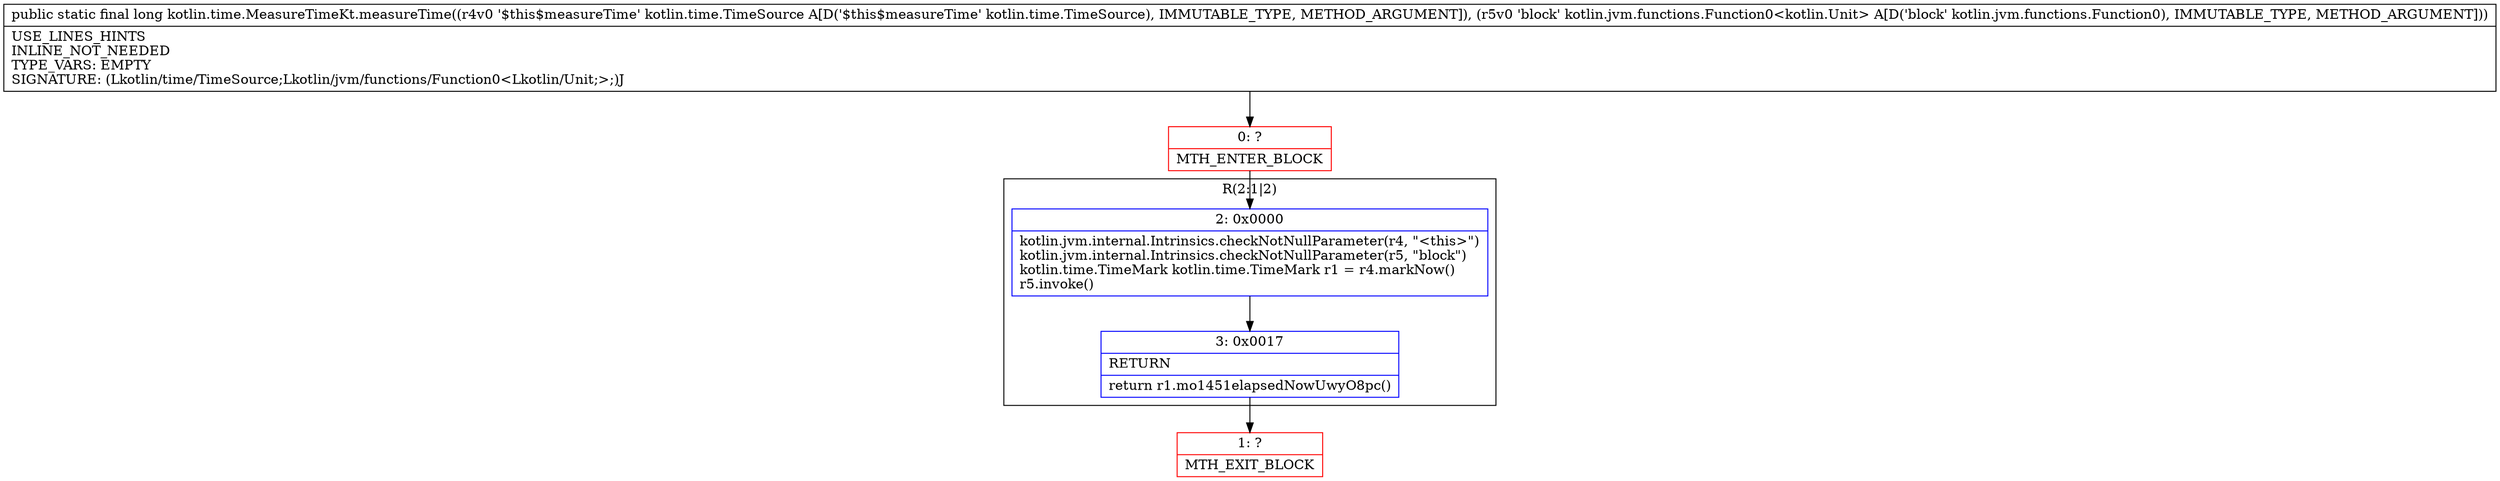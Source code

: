 digraph "CFG forkotlin.time.MeasureTimeKt.measureTime(Lkotlin\/time\/TimeSource;Lkotlin\/jvm\/functions\/Function0;)J" {
subgraph cluster_Region_787367865 {
label = "R(2:1|2)";
node [shape=record,color=blue];
Node_2 [shape=record,label="{2\:\ 0x0000|kotlin.jvm.internal.Intrinsics.checkNotNullParameter(r4, \"\<this\>\")\lkotlin.jvm.internal.Intrinsics.checkNotNullParameter(r5, \"block\")\lkotlin.time.TimeMark kotlin.time.TimeMark r1 = r4.markNow()\lr5.invoke()\l}"];
Node_3 [shape=record,label="{3\:\ 0x0017|RETURN\l|return r1.mo1451elapsedNowUwyO8pc()\l}"];
}
Node_0 [shape=record,color=red,label="{0\:\ ?|MTH_ENTER_BLOCK\l}"];
Node_1 [shape=record,color=red,label="{1\:\ ?|MTH_EXIT_BLOCK\l}"];
MethodNode[shape=record,label="{public static final long kotlin.time.MeasureTimeKt.measureTime((r4v0 '$this$measureTime' kotlin.time.TimeSource A[D('$this$measureTime' kotlin.time.TimeSource), IMMUTABLE_TYPE, METHOD_ARGUMENT]), (r5v0 'block' kotlin.jvm.functions.Function0\<kotlin.Unit\> A[D('block' kotlin.jvm.functions.Function0), IMMUTABLE_TYPE, METHOD_ARGUMENT]))  | USE_LINES_HINTS\lINLINE_NOT_NEEDED\lTYPE_VARS: EMPTY\lSIGNATURE: (Lkotlin\/time\/TimeSource;Lkotlin\/jvm\/functions\/Function0\<Lkotlin\/Unit;\>;)J\l}"];
MethodNode -> Node_0;Node_2 -> Node_3;
Node_3 -> Node_1;
Node_0 -> Node_2;
}

